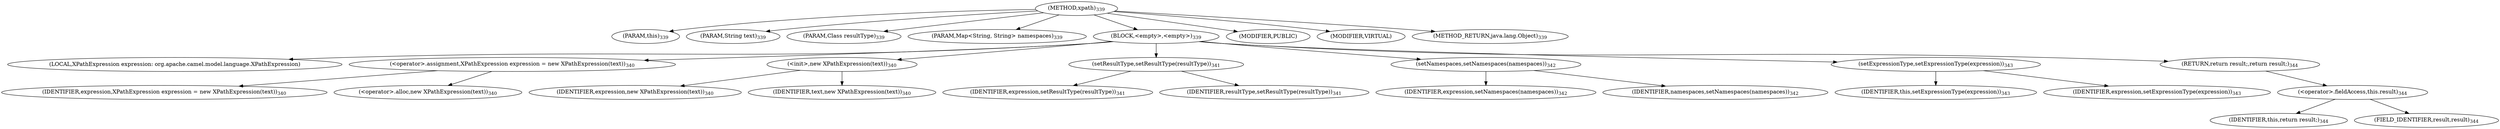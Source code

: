 digraph "xpath" {  
"511" [label = <(METHOD,xpath)<SUB>339</SUB>> ]
"76" [label = <(PARAM,this)<SUB>339</SUB>> ]
"512" [label = <(PARAM,String text)<SUB>339</SUB>> ]
"513" [label = <(PARAM,Class resultType)<SUB>339</SUB>> ]
"514" [label = <(PARAM,Map&lt;String, String&gt; namespaces)<SUB>339</SUB>> ]
"515" [label = <(BLOCK,&lt;empty&gt;,&lt;empty&gt;)<SUB>339</SUB>> ]
"74" [label = <(LOCAL,XPathExpression expression: org.apache.camel.model.language.XPathExpression)> ]
"516" [label = <(&lt;operator&gt;.assignment,XPathExpression expression = new XPathExpression(text))<SUB>340</SUB>> ]
"517" [label = <(IDENTIFIER,expression,XPathExpression expression = new XPathExpression(text))<SUB>340</SUB>> ]
"518" [label = <(&lt;operator&gt;.alloc,new XPathExpression(text))<SUB>340</SUB>> ]
"519" [label = <(&lt;init&gt;,new XPathExpression(text))<SUB>340</SUB>> ]
"73" [label = <(IDENTIFIER,expression,new XPathExpression(text))<SUB>340</SUB>> ]
"520" [label = <(IDENTIFIER,text,new XPathExpression(text))<SUB>340</SUB>> ]
"521" [label = <(setResultType,setResultType(resultType))<SUB>341</SUB>> ]
"522" [label = <(IDENTIFIER,expression,setResultType(resultType))<SUB>341</SUB>> ]
"523" [label = <(IDENTIFIER,resultType,setResultType(resultType))<SUB>341</SUB>> ]
"524" [label = <(setNamespaces,setNamespaces(namespaces))<SUB>342</SUB>> ]
"525" [label = <(IDENTIFIER,expression,setNamespaces(namespaces))<SUB>342</SUB>> ]
"526" [label = <(IDENTIFIER,namespaces,setNamespaces(namespaces))<SUB>342</SUB>> ]
"527" [label = <(setExpressionType,setExpressionType(expression))<SUB>343</SUB>> ]
"75" [label = <(IDENTIFIER,this,setExpressionType(expression))<SUB>343</SUB>> ]
"528" [label = <(IDENTIFIER,expression,setExpressionType(expression))<SUB>343</SUB>> ]
"529" [label = <(RETURN,return result;,return result;)<SUB>344</SUB>> ]
"530" [label = <(&lt;operator&gt;.fieldAccess,this.result)<SUB>344</SUB>> ]
"531" [label = <(IDENTIFIER,this,return result;)<SUB>344</SUB>> ]
"532" [label = <(FIELD_IDENTIFIER,result,result)<SUB>344</SUB>> ]
"533" [label = <(MODIFIER,PUBLIC)> ]
"534" [label = <(MODIFIER,VIRTUAL)> ]
"535" [label = <(METHOD_RETURN,java.lang.Object)<SUB>339</SUB>> ]
  "511" -> "76" 
  "511" -> "512" 
  "511" -> "513" 
  "511" -> "514" 
  "511" -> "515" 
  "511" -> "533" 
  "511" -> "534" 
  "511" -> "535" 
  "515" -> "74" 
  "515" -> "516" 
  "515" -> "519" 
  "515" -> "521" 
  "515" -> "524" 
  "515" -> "527" 
  "515" -> "529" 
  "516" -> "517" 
  "516" -> "518" 
  "519" -> "73" 
  "519" -> "520" 
  "521" -> "522" 
  "521" -> "523" 
  "524" -> "525" 
  "524" -> "526" 
  "527" -> "75" 
  "527" -> "528" 
  "529" -> "530" 
  "530" -> "531" 
  "530" -> "532" 
}
